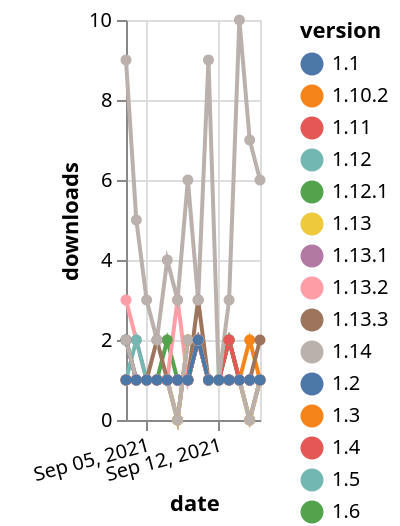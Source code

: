 {"$schema": "https://vega.github.io/schema/vega-lite/v5.json", "description": "A simple bar chart with embedded data.", "data": {"values": [{"date": "2021-09-03", "total": 148, "delta": 2, "version": "1.12"}, {"date": "2021-09-04", "total": 149, "delta": 1, "version": "1.12"}, {"date": "2021-09-05", "total": 150, "delta": 1, "version": "1.12"}, {"date": "2021-09-06", "total": 151, "delta": 1, "version": "1.12"}, {"date": "2021-09-07", "total": 152, "delta": 1, "version": "1.12"}, {"date": "2021-09-08", "total": 152, "delta": 0, "version": "1.12"}, {"date": "2021-09-09", "total": 154, "delta": 2, "version": "1.12"}, {"date": "2021-09-10", "total": 156, "delta": 2, "version": "1.12"}, {"date": "2021-09-11", "total": 157, "delta": 1, "version": "1.12"}, {"date": "2021-09-12", "total": 158, "delta": 1, "version": "1.12"}, {"date": "2021-09-13", "total": 160, "delta": 2, "version": "1.12"}, {"date": "2021-09-14", "total": 161, "delta": 1, "version": "1.12"}, {"date": "2021-09-15", "total": 161, "delta": 0, "version": "1.12"}, {"date": "2021-09-16", "total": 162, "delta": 1, "version": "1.12"}, {"date": "2021-09-03", "total": 161, "delta": 1, "version": "1.10.2"}, {"date": "2021-09-04", "total": 162, "delta": 1, "version": "1.10.2"}, {"date": "2021-09-05", "total": 163, "delta": 1, "version": "1.10.2"}, {"date": "2021-09-06", "total": 164, "delta": 1, "version": "1.10.2"}, {"date": "2021-09-07", "total": 165, "delta": 1, "version": "1.10.2"}, {"date": "2021-09-08", "total": 166, "delta": 1, "version": "1.10.2"}, {"date": "2021-09-09", "total": 167, "delta": 1, "version": "1.10.2"}, {"date": "2021-09-10", "total": 169, "delta": 2, "version": "1.10.2"}, {"date": "2021-09-11", "total": 170, "delta": 1, "version": "1.10.2"}, {"date": "2021-09-12", "total": 171, "delta": 1, "version": "1.10.2"}, {"date": "2021-09-13", "total": 173, "delta": 2, "version": "1.10.2"}, {"date": "2021-09-14", "total": 174, "delta": 1, "version": "1.10.2"}, {"date": "2021-09-15", "total": 175, "delta": 1, "version": "1.10.2"}, {"date": "2021-09-16", "total": 176, "delta": 1, "version": "1.10.2"}, {"date": "2021-09-03", "total": 307, "delta": 1, "version": "1.6"}, {"date": "2021-09-04", "total": 308, "delta": 1, "version": "1.6"}, {"date": "2021-09-05", "total": 309, "delta": 1, "version": "1.6"}, {"date": "2021-09-06", "total": 310, "delta": 1, "version": "1.6"}, {"date": "2021-09-07", "total": 312, "delta": 2, "version": "1.6"}, {"date": "2021-09-08", "total": 313, "delta": 1, "version": "1.6"}, {"date": "2021-09-09", "total": 314, "delta": 1, "version": "1.6"}, {"date": "2021-09-10", "total": 316, "delta": 2, "version": "1.6"}, {"date": "2021-09-11", "total": 317, "delta": 1, "version": "1.6"}, {"date": "2021-09-12", "total": 318, "delta": 1, "version": "1.6"}, {"date": "2021-09-13", "total": 319, "delta": 1, "version": "1.6"}, {"date": "2021-09-14", "total": 320, "delta": 1, "version": "1.6"}, {"date": "2021-09-15", "total": 321, "delta": 1, "version": "1.6"}, {"date": "2021-09-16", "total": 322, "delta": 1, "version": "1.6"}, {"date": "2021-09-03", "total": 219, "delta": 1, "version": "1.7"}, {"date": "2021-09-04", "total": 220, "delta": 1, "version": "1.7"}, {"date": "2021-09-05", "total": 221, "delta": 1, "version": "1.7"}, {"date": "2021-09-06", "total": 222, "delta": 1, "version": "1.7"}, {"date": "2021-09-07", "total": 223, "delta": 1, "version": "1.7"}, {"date": "2021-09-08", "total": 224, "delta": 1, "version": "1.7"}, {"date": "2021-09-09", "total": 225, "delta": 1, "version": "1.7"}, {"date": "2021-09-10", "total": 227, "delta": 2, "version": "1.7"}, {"date": "2021-09-11", "total": 228, "delta": 1, "version": "1.7"}, {"date": "2021-09-12", "total": 229, "delta": 1, "version": "1.7"}, {"date": "2021-09-13", "total": 230, "delta": 1, "version": "1.7"}, {"date": "2021-09-14", "total": 231, "delta": 1, "version": "1.7"}, {"date": "2021-09-15", "total": 232, "delta": 1, "version": "1.7"}, {"date": "2021-09-16", "total": 233, "delta": 1, "version": "1.7"}, {"date": "2021-09-03", "total": 416, "delta": 3, "version": "1.9"}, {"date": "2021-09-04", "total": 418, "delta": 2, "version": "1.9"}, {"date": "2021-09-05", "total": 419, "delta": 1, "version": "1.9"}, {"date": "2021-09-06", "total": 420, "delta": 1, "version": "1.9"}, {"date": "2021-09-07", "total": 421, "delta": 1, "version": "1.9"}, {"date": "2021-09-08", "total": 424, "delta": 3, "version": "1.9"}, {"date": "2021-09-09", "total": 425, "delta": 1, "version": "1.9"}, {"date": "2021-09-10", "total": 427, "delta": 2, "version": "1.9"}, {"date": "2021-09-11", "total": 428, "delta": 1, "version": "1.9"}, {"date": "2021-09-12", "total": 429, "delta": 1, "version": "1.9"}, {"date": "2021-09-13", "total": 430, "delta": 1, "version": "1.9"}, {"date": "2021-09-14", "total": 431, "delta": 1, "version": "1.9"}, {"date": "2021-09-15", "total": 432, "delta": 1, "version": "1.9"}, {"date": "2021-09-16", "total": 433, "delta": 1, "version": "1.9"}, {"date": "2021-09-03", "total": 240, "delta": 1, "version": "1.5"}, {"date": "2021-09-04", "total": 242, "delta": 2, "version": "1.5"}, {"date": "2021-09-05", "total": 243, "delta": 1, "version": "1.5"}, {"date": "2021-09-06", "total": 244, "delta": 1, "version": "1.5"}, {"date": "2021-09-07", "total": 245, "delta": 1, "version": "1.5"}, {"date": "2021-09-08", "total": 246, "delta": 1, "version": "1.5"}, {"date": "2021-09-09", "total": 247, "delta": 1, "version": "1.5"}, {"date": "2021-09-10", "total": 249, "delta": 2, "version": "1.5"}, {"date": "2021-09-11", "total": 250, "delta": 1, "version": "1.5"}, {"date": "2021-09-12", "total": 251, "delta": 1, "version": "1.5"}, {"date": "2021-09-13", "total": 253, "delta": 2, "version": "1.5"}, {"date": "2021-09-14", "total": 254, "delta": 1, "version": "1.5"}, {"date": "2021-09-15", "total": 255, "delta": 1, "version": "1.5"}, {"date": "2021-09-16", "total": 256, "delta": 1, "version": "1.5"}, {"date": "2021-09-03", "total": 249, "delta": 2, "version": "1.1"}, {"date": "2021-09-04", "total": 250, "delta": 1, "version": "1.1"}, {"date": "2021-09-05", "total": 251, "delta": 1, "version": "1.1"}, {"date": "2021-09-06", "total": 252, "delta": 1, "version": "1.1"}, {"date": "2021-09-07", "total": 253, "delta": 1, "version": "1.1"}, {"date": "2021-09-08", "total": 254, "delta": 1, "version": "1.1"}, {"date": "2021-09-09", "total": 255, "delta": 1, "version": "1.1"}, {"date": "2021-09-10", "total": 257, "delta": 2, "version": "1.1"}, {"date": "2021-09-11", "total": 258, "delta": 1, "version": "1.1"}, {"date": "2021-09-12", "total": 259, "delta": 1, "version": "1.1"}, {"date": "2021-09-13", "total": 260, "delta": 1, "version": "1.1"}, {"date": "2021-09-14", "total": 261, "delta": 1, "version": "1.1"}, {"date": "2021-09-15", "total": 262, "delta": 1, "version": "1.1"}, {"date": "2021-09-16", "total": 263, "delta": 1, "version": "1.1"}, {"date": "2021-09-03", "total": 266, "delta": 1, "version": "1.4"}, {"date": "2021-09-04", "total": 267, "delta": 1, "version": "1.4"}, {"date": "2021-09-05", "total": 268, "delta": 1, "version": "1.4"}, {"date": "2021-09-06", "total": 269, "delta": 1, "version": "1.4"}, {"date": "2021-09-07", "total": 270, "delta": 1, "version": "1.4"}, {"date": "2021-09-08", "total": 271, "delta": 1, "version": "1.4"}, {"date": "2021-09-09", "total": 272, "delta": 1, "version": "1.4"}, {"date": "2021-09-10", "total": 274, "delta": 2, "version": "1.4"}, {"date": "2021-09-11", "total": 275, "delta": 1, "version": "1.4"}, {"date": "2021-09-12", "total": 276, "delta": 1, "version": "1.4"}, {"date": "2021-09-13", "total": 277, "delta": 1, "version": "1.4"}, {"date": "2021-09-14", "total": 278, "delta": 1, "version": "1.4"}, {"date": "2021-09-15", "total": 279, "delta": 1, "version": "1.4"}, {"date": "2021-09-16", "total": 280, "delta": 1, "version": "1.4"}, {"date": "2021-09-03", "total": 228, "delta": 1, "version": "1.12.1"}, {"date": "2021-09-04", "total": 229, "delta": 1, "version": "1.12.1"}, {"date": "2021-09-05", "total": 230, "delta": 1, "version": "1.12.1"}, {"date": "2021-09-06", "total": 231, "delta": 1, "version": "1.12.1"}, {"date": "2021-09-07", "total": 232, "delta": 1, "version": "1.12.1"}, {"date": "2021-09-08", "total": 233, "delta": 1, "version": "1.12.1"}, {"date": "2021-09-09", "total": 234, "delta": 1, "version": "1.12.1"}, {"date": "2021-09-10", "total": 236, "delta": 2, "version": "1.12.1"}, {"date": "2021-09-11", "total": 237, "delta": 1, "version": "1.12.1"}, {"date": "2021-09-12", "total": 238, "delta": 1, "version": "1.12.1"}, {"date": "2021-09-13", "total": 240, "delta": 2, "version": "1.12.1"}, {"date": "2021-09-14", "total": 241, "delta": 1, "version": "1.12.1"}, {"date": "2021-09-15", "total": 242, "delta": 1, "version": "1.12.1"}, {"date": "2021-09-16", "total": 243, "delta": 1, "version": "1.12.1"}, {"date": "2021-09-03", "total": 322, "delta": 1, "version": "1.13.3"}, {"date": "2021-09-04", "total": 323, "delta": 1, "version": "1.13.3"}, {"date": "2021-09-05", "total": 324, "delta": 1, "version": "1.13.3"}, {"date": "2021-09-06", "total": 325, "delta": 1, "version": "1.13.3"}, {"date": "2021-09-07", "total": 326, "delta": 1, "version": "1.13.3"}, {"date": "2021-09-08", "total": 327, "delta": 1, "version": "1.13.3"}, {"date": "2021-09-09", "total": 328, "delta": 1, "version": "1.13.3"}, {"date": "2021-09-10", "total": 330, "delta": 2, "version": "1.13.3"}, {"date": "2021-09-11", "total": 331, "delta": 1, "version": "1.13.3"}, {"date": "2021-09-12", "total": 332, "delta": 1, "version": "1.13.3"}, {"date": "2021-09-13", "total": 333, "delta": 1, "version": "1.13.3"}, {"date": "2021-09-14", "total": 334, "delta": 1, "version": "1.13.3"}, {"date": "2021-09-15", "total": 335, "delta": 1, "version": "1.13.3"}, {"date": "2021-09-16", "total": 336, "delta": 1, "version": "1.13.3"}, {"date": "2021-09-03", "total": 245, "delta": 1, "version": "1.3"}, {"date": "2021-09-04", "total": 246, "delta": 1, "version": "1.3"}, {"date": "2021-09-05", "total": 247, "delta": 1, "version": "1.3"}, {"date": "2021-09-06", "total": 248, "delta": 1, "version": "1.3"}, {"date": "2021-09-07", "total": 249, "delta": 1, "version": "1.3"}, {"date": "2021-09-08", "total": 250, "delta": 1, "version": "1.3"}, {"date": "2021-09-09", "total": 251, "delta": 1, "version": "1.3"}, {"date": "2021-09-10", "total": 253, "delta": 2, "version": "1.3"}, {"date": "2021-09-11", "total": 254, "delta": 1, "version": "1.3"}, {"date": "2021-09-12", "total": 255, "delta": 1, "version": "1.3"}, {"date": "2021-09-13", "total": 256, "delta": 1, "version": "1.3"}, {"date": "2021-09-14", "total": 257, "delta": 1, "version": "1.3"}, {"date": "2021-09-15", "total": 259, "delta": 2, "version": "1.3"}, {"date": "2021-09-16", "total": 260, "delta": 1, "version": "1.3"}, {"date": "2021-09-03", "total": 151, "delta": 2, "version": "2.0.1"}, {"date": "2021-09-04", "total": 152, "delta": 1, "version": "2.0.1"}, {"date": "2021-09-05", "total": 153, "delta": 1, "version": "2.0.1"}, {"date": "2021-09-06", "total": 155, "delta": 2, "version": "2.0.1"}, {"date": "2021-09-07", "total": 156, "delta": 1, "version": "2.0.1"}, {"date": "2021-09-08", "total": 157, "delta": 1, "version": "2.0.1"}, {"date": "2021-09-09", "total": 158, "delta": 1, "version": "2.0.1"}, {"date": "2021-09-10", "total": 161, "delta": 3, "version": "2.0.1"}, {"date": "2021-09-11", "total": 162, "delta": 1, "version": "2.0.1"}, {"date": "2021-09-12", "total": 163, "delta": 1, "version": "2.0.1"}, {"date": "2021-09-13", "total": 164, "delta": 1, "version": "2.0.1"}, {"date": "2021-09-14", "total": 165, "delta": 1, "version": "2.0.1"}, {"date": "2021-09-15", "total": 166, "delta": 1, "version": "2.0.1"}, {"date": "2021-09-16", "total": 168, "delta": 2, "version": "2.0.1"}, {"date": "2021-09-03", "total": 217, "delta": 1, "version": "1.11"}, {"date": "2021-09-04", "total": 218, "delta": 1, "version": "1.11"}, {"date": "2021-09-05", "total": 219, "delta": 1, "version": "1.11"}, {"date": "2021-09-06", "total": 220, "delta": 1, "version": "1.11"}, {"date": "2021-09-07", "total": 221, "delta": 1, "version": "1.11"}, {"date": "2021-09-08", "total": 221, "delta": 0, "version": "1.11"}, {"date": "2021-09-09", "total": 223, "delta": 2, "version": "1.11"}, {"date": "2021-09-10", "total": 225, "delta": 2, "version": "1.11"}, {"date": "2021-09-11", "total": 226, "delta": 1, "version": "1.11"}, {"date": "2021-09-12", "total": 227, "delta": 1, "version": "1.11"}, {"date": "2021-09-13", "total": 229, "delta": 2, "version": "1.11"}, {"date": "2021-09-14", "total": 230, "delta": 1, "version": "1.11"}, {"date": "2021-09-15", "total": 230, "delta": 0, "version": "1.11"}, {"date": "2021-09-16", "total": 231, "delta": 1, "version": "1.11"}, {"date": "2021-09-03", "total": 174, "delta": 1, "version": "1.13.1"}, {"date": "2021-09-04", "total": 175, "delta": 1, "version": "1.13.1"}, {"date": "2021-09-05", "total": 176, "delta": 1, "version": "1.13.1"}, {"date": "2021-09-06", "total": 177, "delta": 1, "version": "1.13.1"}, {"date": "2021-09-07", "total": 178, "delta": 1, "version": "1.13.1"}, {"date": "2021-09-08", "total": 179, "delta": 1, "version": "1.13.1"}, {"date": "2021-09-09", "total": 180, "delta": 1, "version": "1.13.1"}, {"date": "2021-09-10", "total": 182, "delta": 2, "version": "1.13.1"}, {"date": "2021-09-11", "total": 183, "delta": 1, "version": "1.13.1"}, {"date": "2021-09-12", "total": 184, "delta": 1, "version": "1.13.1"}, {"date": "2021-09-13", "total": 185, "delta": 1, "version": "1.13.1"}, {"date": "2021-09-14", "total": 186, "delta": 1, "version": "1.13.1"}, {"date": "2021-09-15", "total": 187, "delta": 1, "version": "1.13.1"}, {"date": "2021-09-16", "total": 188, "delta": 1, "version": "1.13.1"}, {"date": "2021-09-03", "total": 171, "delta": 1, "version": "1.8"}, {"date": "2021-09-04", "total": 172, "delta": 1, "version": "1.8"}, {"date": "2021-09-05", "total": 173, "delta": 1, "version": "1.8"}, {"date": "2021-09-06", "total": 174, "delta": 1, "version": "1.8"}, {"date": "2021-09-07", "total": 175, "delta": 1, "version": "1.8"}, {"date": "2021-09-08", "total": 176, "delta": 1, "version": "1.8"}, {"date": "2021-09-09", "total": 177, "delta": 1, "version": "1.8"}, {"date": "2021-09-10", "total": 179, "delta": 2, "version": "1.8"}, {"date": "2021-09-11", "total": 180, "delta": 1, "version": "1.8"}, {"date": "2021-09-12", "total": 181, "delta": 1, "version": "1.8"}, {"date": "2021-09-13", "total": 182, "delta": 1, "version": "1.8"}, {"date": "2021-09-14", "total": 183, "delta": 1, "version": "1.8"}, {"date": "2021-09-15", "total": 184, "delta": 1, "version": "1.8"}, {"date": "2021-09-16", "total": 185, "delta": 1, "version": "1.8"}, {"date": "2021-09-03", "total": 143, "delta": 1, "version": "1.13"}, {"date": "2021-09-04", "total": 144, "delta": 1, "version": "1.13"}, {"date": "2021-09-05", "total": 145, "delta": 1, "version": "1.13"}, {"date": "2021-09-06", "total": 146, "delta": 1, "version": "1.13"}, {"date": "2021-09-07", "total": 147, "delta": 1, "version": "1.13"}, {"date": "2021-09-08", "total": 147, "delta": 0, "version": "1.13"}, {"date": "2021-09-09", "total": 149, "delta": 2, "version": "1.13"}, {"date": "2021-09-10", "total": 151, "delta": 2, "version": "1.13"}, {"date": "2021-09-11", "total": 152, "delta": 1, "version": "1.13"}, {"date": "2021-09-12", "total": 153, "delta": 1, "version": "1.13"}, {"date": "2021-09-13", "total": 154, "delta": 1, "version": "1.13"}, {"date": "2021-09-14", "total": 155, "delta": 1, "version": "1.13"}, {"date": "2021-09-15", "total": 155, "delta": 0, "version": "1.13"}, {"date": "2021-09-16", "total": 156, "delta": 1, "version": "1.13"}, {"date": "2021-09-03", "total": 400, "delta": 2, "version": "1.14"}, {"date": "2021-09-04", "total": 401, "delta": 1, "version": "1.14"}, {"date": "2021-09-05", "total": 402, "delta": 1, "version": "1.14"}, {"date": "2021-09-06", "total": 403, "delta": 1, "version": "1.14"}, {"date": "2021-09-07", "total": 404, "delta": 1, "version": "1.14"}, {"date": "2021-09-08", "total": 404, "delta": 0, "version": "1.14"}, {"date": "2021-09-09", "total": 406, "delta": 2, "version": "1.14"}, {"date": "2021-09-10", "total": 408, "delta": 2, "version": "1.14"}, {"date": "2021-09-11", "total": 409, "delta": 1, "version": "1.14"}, {"date": "2021-09-12", "total": 410, "delta": 1, "version": "1.14"}, {"date": "2021-09-13", "total": 411, "delta": 1, "version": "1.14"}, {"date": "2021-09-14", "total": 412, "delta": 1, "version": "1.14"}, {"date": "2021-09-15", "total": 412, "delta": 0, "version": "1.14"}, {"date": "2021-09-16", "total": 413, "delta": 1, "version": "1.14"}, {"date": "2021-09-03", "total": 149, "delta": 1, "version": "1.13.2"}, {"date": "2021-09-04", "total": 150, "delta": 1, "version": "1.13.2"}, {"date": "2021-09-05", "total": 151, "delta": 1, "version": "1.13.2"}, {"date": "2021-09-06", "total": 152, "delta": 1, "version": "1.13.2"}, {"date": "2021-09-07", "total": 153, "delta": 1, "version": "1.13.2"}, {"date": "2021-09-08", "total": 154, "delta": 1, "version": "1.13.2"}, {"date": "2021-09-09", "total": 155, "delta": 1, "version": "1.13.2"}, {"date": "2021-09-10", "total": 157, "delta": 2, "version": "1.13.2"}, {"date": "2021-09-11", "total": 158, "delta": 1, "version": "1.13.2"}, {"date": "2021-09-12", "total": 159, "delta": 1, "version": "1.13.2"}, {"date": "2021-09-13", "total": 160, "delta": 1, "version": "1.13.2"}, {"date": "2021-09-14", "total": 161, "delta": 1, "version": "1.13.2"}, {"date": "2021-09-15", "total": 162, "delta": 1, "version": "1.13.2"}, {"date": "2021-09-16", "total": 163, "delta": 1, "version": "1.13.2"}, {"date": "2021-09-03", "total": 232, "delta": 9, "version": "2.1"}, {"date": "2021-09-04", "total": 237, "delta": 5, "version": "2.1"}, {"date": "2021-09-05", "total": 240, "delta": 3, "version": "2.1"}, {"date": "2021-09-06", "total": 242, "delta": 2, "version": "2.1"}, {"date": "2021-09-07", "total": 246, "delta": 4, "version": "2.1"}, {"date": "2021-09-08", "total": 249, "delta": 3, "version": "2.1"}, {"date": "2021-09-09", "total": 255, "delta": 6, "version": "2.1"}, {"date": "2021-09-10", "total": 258, "delta": 3, "version": "2.1"}, {"date": "2021-09-11", "total": 267, "delta": 9, "version": "2.1"}, {"date": "2021-09-12", "total": 268, "delta": 1, "version": "2.1"}, {"date": "2021-09-13", "total": 271, "delta": 3, "version": "2.1"}, {"date": "2021-09-14", "total": 281, "delta": 10, "version": "2.1"}, {"date": "2021-09-15", "total": 288, "delta": 7, "version": "2.1"}, {"date": "2021-09-16", "total": 294, "delta": 6, "version": "2.1"}, {"date": "2021-09-03", "total": 265, "delta": 1, "version": "1.2"}, {"date": "2021-09-04", "total": 266, "delta": 1, "version": "1.2"}, {"date": "2021-09-05", "total": 267, "delta": 1, "version": "1.2"}, {"date": "2021-09-06", "total": 268, "delta": 1, "version": "1.2"}, {"date": "2021-09-07", "total": 269, "delta": 1, "version": "1.2"}, {"date": "2021-09-08", "total": 270, "delta": 1, "version": "1.2"}, {"date": "2021-09-09", "total": 271, "delta": 1, "version": "1.2"}, {"date": "2021-09-10", "total": 273, "delta": 2, "version": "1.2"}, {"date": "2021-09-11", "total": 274, "delta": 1, "version": "1.2"}, {"date": "2021-09-12", "total": 275, "delta": 1, "version": "1.2"}, {"date": "2021-09-13", "total": 276, "delta": 1, "version": "1.2"}, {"date": "2021-09-14", "total": 277, "delta": 1, "version": "1.2"}, {"date": "2021-09-15", "total": 278, "delta": 1, "version": "1.2"}, {"date": "2021-09-16", "total": 279, "delta": 1, "version": "1.2"}]}, "width": "container", "mark": {"type": "line", "point": {"filled": true}}, "encoding": {"x": {"field": "date", "type": "temporal", "timeUnit": "yearmonthdate", "title": "date", "axis": {"labelAngle": -15}}, "y": {"field": "delta", "type": "quantitative", "title": "downloads"}, "color": {"field": "version", "type": "nominal"}, "tooltip": {"field": "delta"}}}
